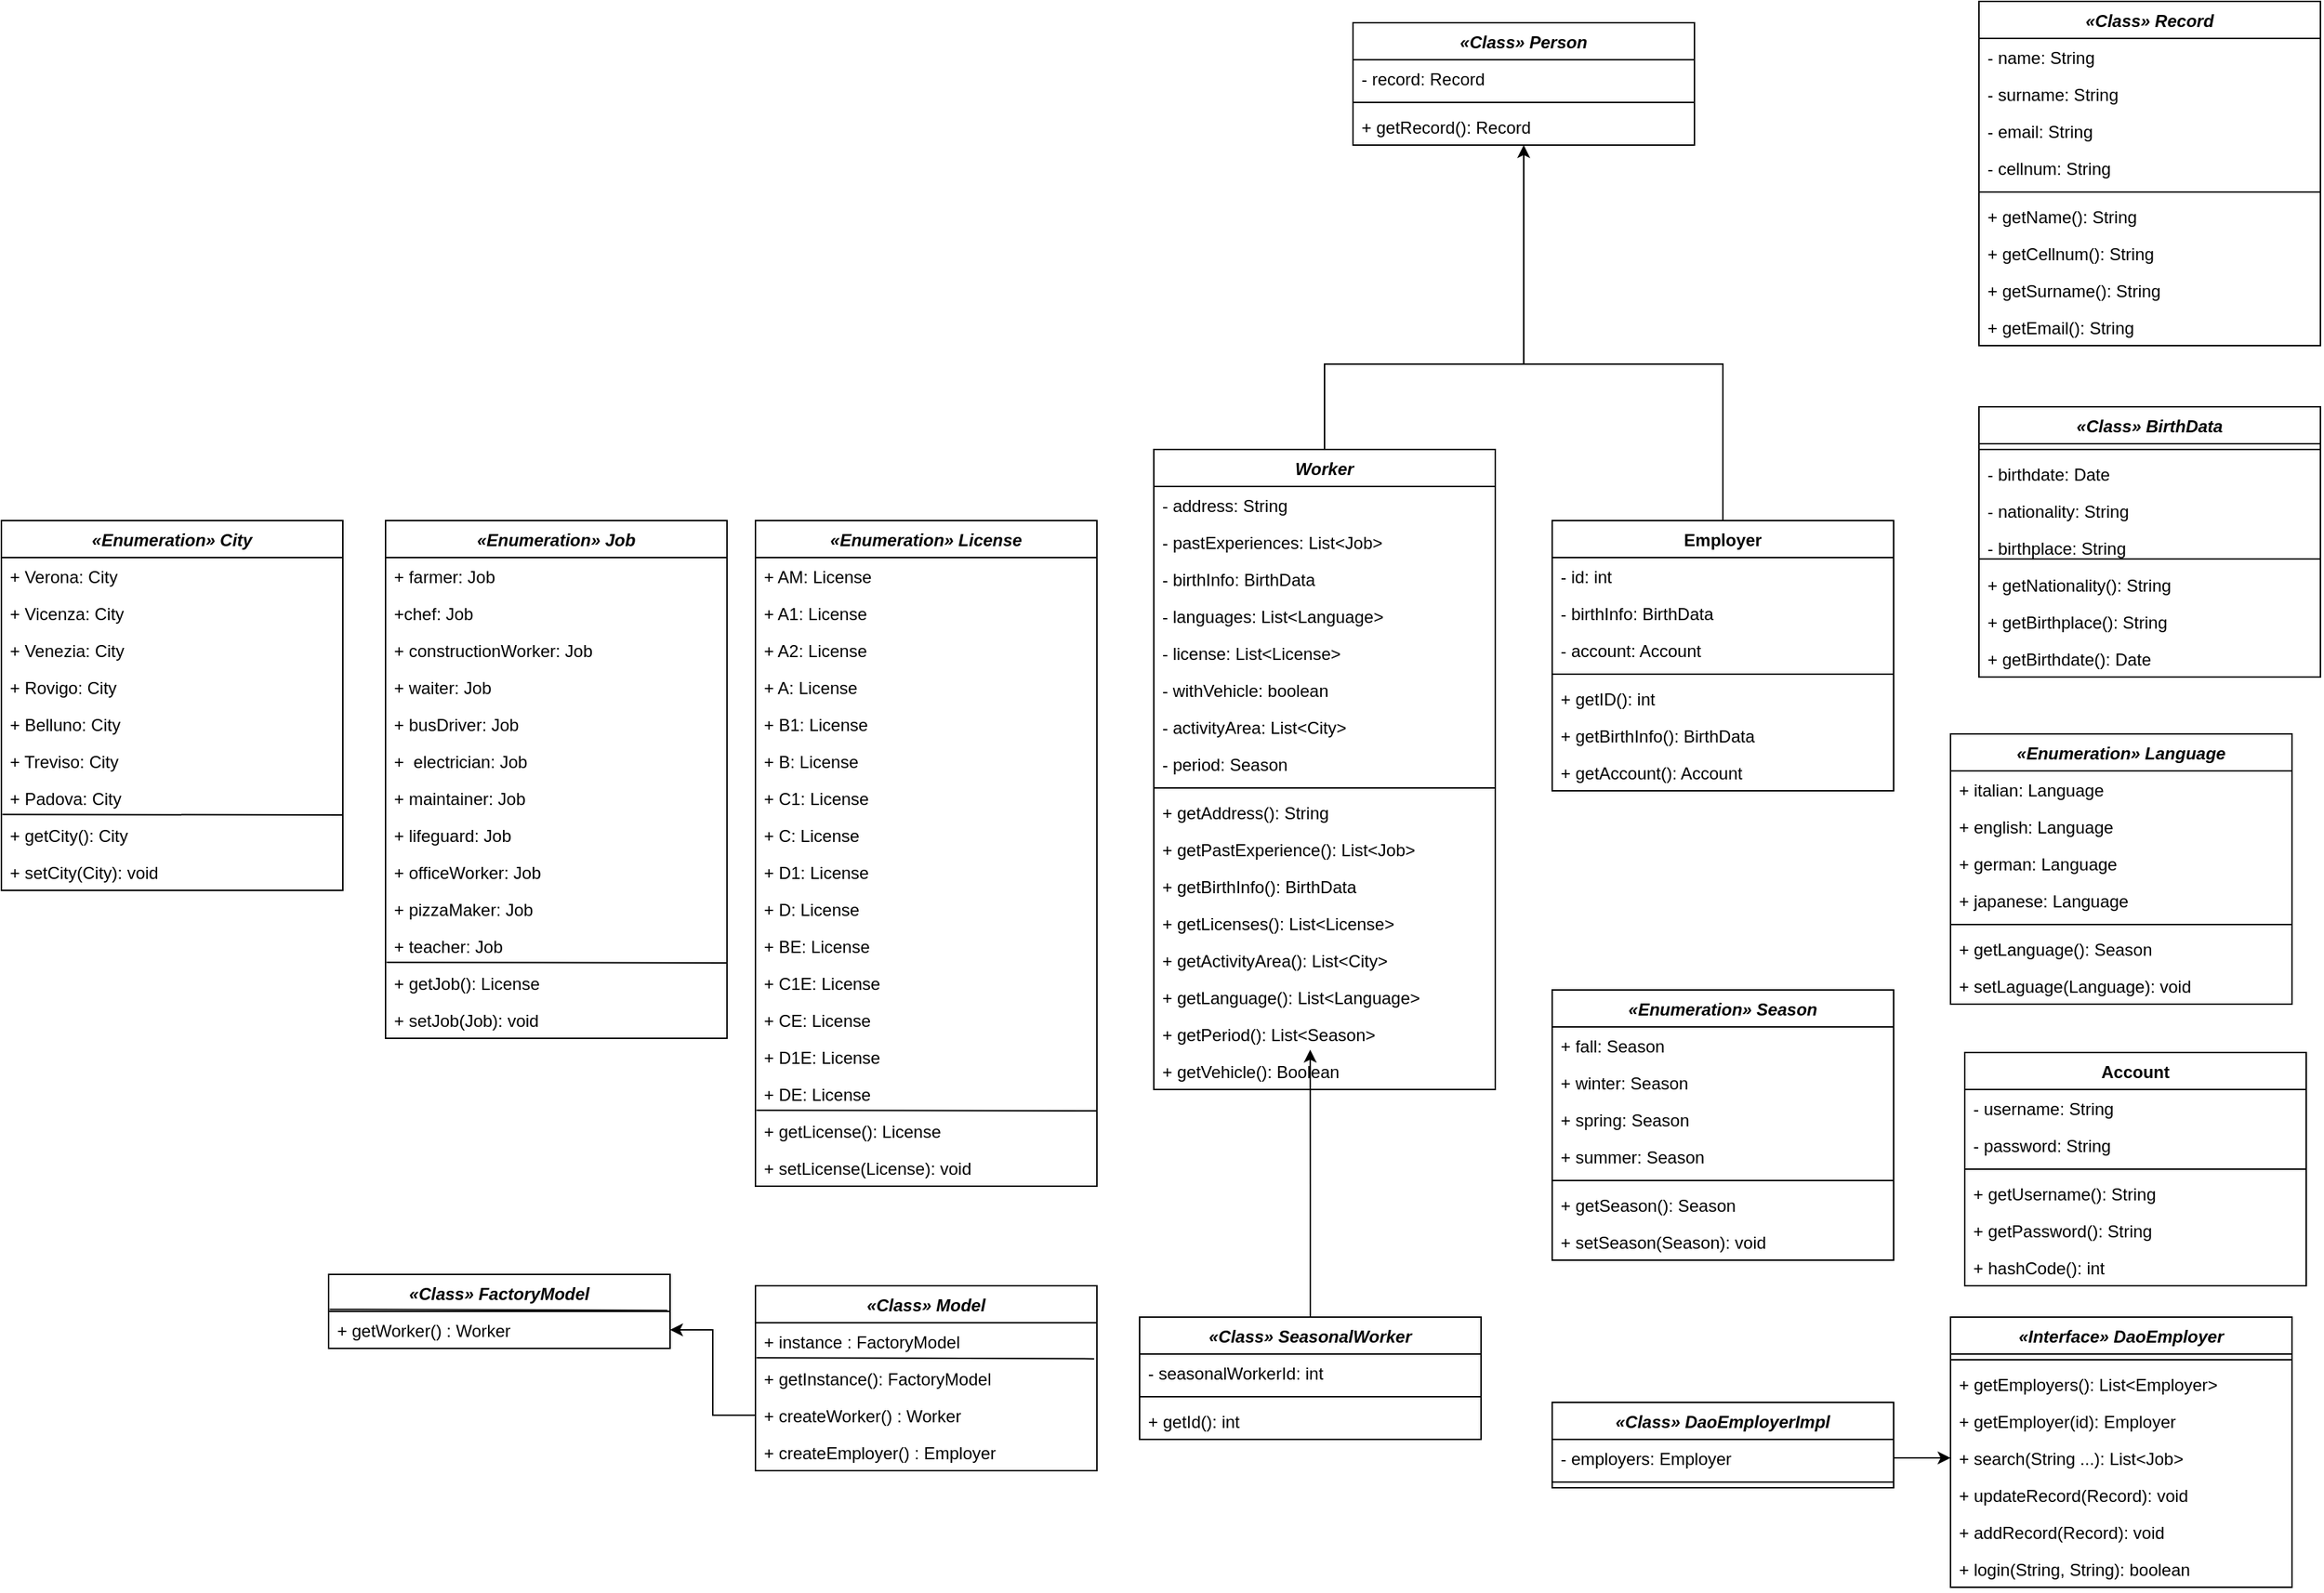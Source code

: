 <mxfile version="20.0.4" type="device"><diagram id="C5RBs43oDa-KdzZeNtuy" name="Page-1"><mxGraphModel dx="3132" dy="2017" grid="1" gridSize="10" guides="1" tooltips="1" connect="1" arrows="1" fold="1" page="1" pageScale="1" pageWidth="827" pageHeight="1169" math="0" shadow="0"><root><mxCell id="WIyWlLk6GJQsqaUBKTNV-0"/><mxCell id="WIyWlLk6GJQsqaUBKTNV-1" parent="WIyWlLk6GJQsqaUBKTNV-0"/><mxCell id="Jao88RqqPrniraEoFsSD-1" value="Employer" style="swimlane;fontStyle=1;align=center;verticalAlign=top;childLayout=stackLayout;horizontal=1;startSize=26;horizontalStack=0;resizeParent=1;resizeParentMax=0;resizeLast=0;collapsible=1;marginBottom=0;" parent="WIyWlLk6GJQsqaUBKTNV-1" vertex="1"><mxGeometry x="220" y="100" width="240" height="190" as="geometry"><mxRectangle x="220" y="100" width="100" height="30" as="alternateBounds"/></mxGeometry></mxCell><mxCell id="Jao88RqqPrniraEoFsSD-14" value="- id: int" style="text;strokeColor=none;fillColor=none;align=left;verticalAlign=top;spacingLeft=4;spacingRight=4;overflow=hidden;rotatable=0;points=[[0,0.5],[1,0.5]];portConstraint=eastwest;" parent="Jao88RqqPrniraEoFsSD-1" vertex="1"><mxGeometry y="26" width="240" height="26" as="geometry"/></mxCell><mxCell id="tl-F46ox-lmvm8LuVwOs-66" value="- birthInfo: BirthData" style="text;strokeColor=none;fillColor=none;align=left;verticalAlign=top;spacingLeft=4;spacingRight=4;overflow=hidden;rotatable=0;points=[[0,0.5],[1,0.5]];portConstraint=eastwest;" vertex="1" parent="Jao88RqqPrniraEoFsSD-1"><mxGeometry y="52" width="240" height="26" as="geometry"/></mxCell><mxCell id="Jao88RqqPrniraEoFsSD-10" value="- account: Account" style="text;strokeColor=none;fillColor=none;align=left;verticalAlign=top;spacingLeft=4;spacingRight=4;overflow=hidden;rotatable=0;points=[[0,0.5],[1,0.5]];portConstraint=eastwest;" parent="Jao88RqqPrniraEoFsSD-1" vertex="1"><mxGeometry y="78" width="240" height="26" as="geometry"/></mxCell><mxCell id="Jao88RqqPrniraEoFsSD-3" value="" style="line;strokeWidth=1;fillColor=none;align=left;verticalAlign=middle;spacingTop=-1;spacingLeft=3;spacingRight=3;rotatable=0;labelPosition=right;points=[];portConstraint=eastwest;" parent="Jao88RqqPrniraEoFsSD-1" vertex="1"><mxGeometry y="104" width="240" height="8" as="geometry"/></mxCell><mxCell id="Jao88RqqPrniraEoFsSD-4" value="+ getID(): int" style="text;strokeColor=none;fillColor=none;align=left;verticalAlign=top;spacingLeft=4;spacingRight=4;overflow=hidden;rotatable=0;points=[[0,0.5],[1,0.5]];portConstraint=eastwest;" parent="Jao88RqqPrniraEoFsSD-1" vertex="1"><mxGeometry y="112" width="240" height="26" as="geometry"/></mxCell><mxCell id="tl-F46ox-lmvm8LuVwOs-68" value="+ getBirthInfo(): BirthData" style="text;strokeColor=none;fillColor=none;align=left;verticalAlign=top;spacingLeft=4;spacingRight=4;overflow=hidden;rotatable=0;points=[[0,0.5],[1,0.5]];portConstraint=eastwest;" vertex="1" parent="Jao88RqqPrniraEoFsSD-1"><mxGeometry y="138" width="240" height="26" as="geometry"/></mxCell><mxCell id="Jao88RqqPrniraEoFsSD-20" value="+ getAccount(): Account" style="text;strokeColor=none;fillColor=none;align=left;verticalAlign=top;spacingLeft=4;spacingRight=4;overflow=hidden;rotatable=0;points=[[0,0.5],[1,0.5]];portConstraint=eastwest;" parent="Jao88RqqPrniraEoFsSD-1" vertex="1"><mxGeometry y="164" width="240" height="26" as="geometry"/></mxCell><mxCell id="Jao88RqqPrniraEoFsSD-33" value="«Class» Record" style="swimlane;fontStyle=3;align=center;verticalAlign=top;childLayout=stackLayout;horizontal=1;startSize=26;horizontalStack=0;resizeParent=1;resizeParentMax=0;resizeLast=0;collapsible=1;marginBottom=0;" parent="WIyWlLk6GJQsqaUBKTNV-1" vertex="1"><mxGeometry x="520" y="-265" width="240" height="242" as="geometry"><mxRectangle x="220" y="100" width="100" height="30" as="alternateBounds"/></mxGeometry></mxCell><mxCell id="Jao88RqqPrniraEoFsSD-34" value="- name: String" style="text;strokeColor=none;fillColor=none;align=left;verticalAlign=top;spacingLeft=4;spacingRight=4;overflow=hidden;rotatable=0;points=[[0,0.5],[1,0.5]];portConstraint=eastwest;" parent="Jao88RqqPrniraEoFsSD-33" vertex="1"><mxGeometry y="26" width="240" height="26" as="geometry"/></mxCell><mxCell id="Jao88RqqPrniraEoFsSD-35" value="- surname: String" style="text;strokeColor=none;fillColor=none;align=left;verticalAlign=top;spacingLeft=4;spacingRight=4;overflow=hidden;rotatable=0;points=[[0,0.5],[1,0.5]];portConstraint=eastwest;" parent="Jao88RqqPrniraEoFsSD-33" vertex="1"><mxGeometry y="52" width="240" height="26" as="geometry"/></mxCell><mxCell id="tl-F46ox-lmvm8LuVwOs-34" value="- email: String&#xA;" style="text;strokeColor=none;fillColor=none;align=left;verticalAlign=top;spacingLeft=4;spacingRight=4;overflow=hidden;rotatable=0;points=[[0,0.5],[1,0.5]];portConstraint=eastwest;" vertex="1" parent="Jao88RqqPrniraEoFsSD-33"><mxGeometry y="78" width="240" height="26" as="geometry"/></mxCell><mxCell id="tl-F46ox-lmvm8LuVwOs-35" value="- cellnum: String" style="text;strokeColor=none;fillColor=none;align=left;verticalAlign=top;spacingLeft=4;spacingRight=4;overflow=hidden;rotatable=0;points=[[0,0.5],[1,0.5]];portConstraint=eastwest;" vertex="1" parent="Jao88RqqPrniraEoFsSD-33"><mxGeometry y="104" width="240" height="26" as="geometry"/></mxCell><mxCell id="Jao88RqqPrniraEoFsSD-39" value="" style="line;strokeWidth=1;fillColor=none;align=left;verticalAlign=middle;spacingTop=-1;spacingLeft=3;spacingRight=3;rotatable=0;labelPosition=right;points=[];portConstraint=eastwest;" parent="Jao88RqqPrniraEoFsSD-33" vertex="1"><mxGeometry y="130" width="240" height="8" as="geometry"/></mxCell><mxCell id="Jao88RqqPrniraEoFsSD-40" value="+ getName(): String" style="text;strokeColor=none;fillColor=none;align=left;verticalAlign=top;spacingLeft=4;spacingRight=4;overflow=hidden;rotatable=0;points=[[0,0.5],[1,0.5]];portConstraint=eastwest;" parent="Jao88RqqPrniraEoFsSD-33" vertex="1"><mxGeometry y="138" width="240" height="26" as="geometry"/></mxCell><mxCell id="tl-F46ox-lmvm8LuVwOs-41" value="+ getCellnum(): String" style="text;strokeColor=none;fillColor=none;align=left;verticalAlign=top;spacingLeft=4;spacingRight=4;overflow=hidden;rotatable=0;points=[[0,0.5],[1,0.5]];portConstraint=eastwest;" vertex="1" parent="Jao88RqqPrniraEoFsSD-33"><mxGeometry y="164" width="240" height="26" as="geometry"/></mxCell><mxCell id="Jao88RqqPrniraEoFsSD-49" value="+ getSurname(): String" style="text;strokeColor=none;fillColor=none;align=left;verticalAlign=top;spacingLeft=4;spacingRight=4;overflow=hidden;rotatable=0;points=[[0,0.5],[1,0.5]];portConstraint=eastwest;" parent="Jao88RqqPrniraEoFsSD-33" vertex="1"><mxGeometry y="190" width="240" height="26" as="geometry"/></mxCell><mxCell id="tl-F46ox-lmvm8LuVwOs-40" value="+ getEmail(): String" style="text;strokeColor=none;fillColor=none;align=left;verticalAlign=top;spacingLeft=4;spacingRight=4;overflow=hidden;rotatable=0;points=[[0,0.5],[1,0.5]];portConstraint=eastwest;" vertex="1" parent="Jao88RqqPrniraEoFsSD-33"><mxGeometry y="216" width="240" height="26" as="geometry"/></mxCell><mxCell id="Jao88RqqPrniraEoFsSD-53" value="Account" style="swimlane;fontStyle=1;align=center;verticalAlign=top;childLayout=stackLayout;horizontal=1;startSize=26;horizontalStack=0;resizeParent=1;resizeParentMax=0;resizeLast=0;collapsible=1;marginBottom=0;" parent="WIyWlLk6GJQsqaUBKTNV-1" vertex="1"><mxGeometry x="510" y="474" width="240" height="164" as="geometry"><mxRectangle x="220" y="100" width="100" height="30" as="alternateBounds"/></mxGeometry></mxCell><mxCell id="Jao88RqqPrniraEoFsSD-12" value="- username: String" style="text;strokeColor=none;fillColor=none;align=left;verticalAlign=top;spacingLeft=4;spacingRight=4;overflow=hidden;rotatable=0;points=[[0,0.5],[1,0.5]];portConstraint=eastwest;" parent="Jao88RqqPrniraEoFsSD-53" vertex="1"><mxGeometry y="26" width="240" height="26" as="geometry"/></mxCell><mxCell id="Jao88RqqPrniraEoFsSD-13" value="- password: String" style="text;strokeColor=none;fillColor=none;align=left;verticalAlign=top;spacingLeft=4;spacingRight=4;overflow=hidden;rotatable=0;points=[[0,0.5],[1,0.5]];portConstraint=eastwest;" parent="Jao88RqqPrniraEoFsSD-53" vertex="1"><mxGeometry y="52" width="240" height="26" as="geometry"/></mxCell><mxCell id="Jao88RqqPrniraEoFsSD-59" value="" style="line;strokeWidth=1;fillColor=none;align=left;verticalAlign=middle;spacingTop=-1;spacingLeft=3;spacingRight=3;rotatable=0;labelPosition=right;points=[];portConstraint=eastwest;" parent="Jao88RqqPrniraEoFsSD-53" vertex="1"><mxGeometry y="78" width="240" height="8" as="geometry"/></mxCell><mxCell id="Jao88RqqPrniraEoFsSD-60" value="+ getUsername(): String" style="text;strokeColor=none;fillColor=none;align=left;verticalAlign=top;spacingLeft=4;spacingRight=4;overflow=hidden;rotatable=0;points=[[0,0.5],[1,0.5]];portConstraint=eastwest;" parent="Jao88RqqPrniraEoFsSD-53" vertex="1"><mxGeometry y="86" width="240" height="26" as="geometry"/></mxCell><mxCell id="Jao88RqqPrniraEoFsSD-61" value="+ getPassword(): String" style="text;strokeColor=none;fillColor=none;align=left;verticalAlign=top;spacingLeft=4;spacingRight=4;overflow=hidden;rotatable=0;points=[[0,0.5],[1,0.5]];portConstraint=eastwest;" parent="Jao88RqqPrniraEoFsSD-53" vertex="1"><mxGeometry y="112" width="240" height="26" as="geometry"/></mxCell><mxCell id="Jao88RqqPrniraEoFsSD-65" value="+ hashCode(): int" style="text;strokeColor=none;fillColor=none;align=left;verticalAlign=top;spacingLeft=4;spacingRight=4;overflow=hidden;rotatable=0;points=[[0,0.5],[1,0.5]];portConstraint=eastwest;" parent="Jao88RqqPrniraEoFsSD-53" vertex="1"><mxGeometry y="138" width="240" height="26" as="geometry"/></mxCell><mxCell id="Jao88RqqPrniraEoFsSD-66" value="Worker" style="swimlane;fontStyle=3;align=center;verticalAlign=top;childLayout=stackLayout;horizontal=1;startSize=26;horizontalStack=0;resizeParent=1;resizeParentMax=0;resizeLast=0;collapsible=1;marginBottom=0;" parent="WIyWlLk6GJQsqaUBKTNV-1" vertex="1"><mxGeometry x="-60" y="50" width="240" height="450" as="geometry"><mxRectangle x="220" y="100" width="100" height="30" as="alternateBounds"/></mxGeometry></mxCell><mxCell id="Jao88RqqPrniraEoFsSD-69" value="- address: String&#xA;" style="text;strokeColor=none;fillColor=none;align=left;verticalAlign=top;spacingLeft=4;spacingRight=4;overflow=hidden;rotatable=0;points=[[0,0.5],[1,0.5]];portConstraint=eastwest;" parent="Jao88RqqPrniraEoFsSD-66" vertex="1"><mxGeometry y="26" width="240" height="26" as="geometry"/></mxCell><mxCell id="Jao88RqqPrniraEoFsSD-71" value="- pastExperiences: List&lt;Job&gt;" style="text;strokeColor=none;fillColor=none;align=left;verticalAlign=top;spacingLeft=4;spacingRight=4;overflow=hidden;rotatable=0;points=[[0,0.5],[1,0.5]];portConstraint=eastwest;" parent="Jao88RqqPrniraEoFsSD-66" vertex="1"><mxGeometry y="52" width="240" height="26" as="geometry"/></mxCell><mxCell id="tl-F46ox-lmvm8LuVwOs-67" value="- birthInfo: BirthData" style="text;strokeColor=none;fillColor=none;align=left;verticalAlign=top;spacingLeft=4;spacingRight=4;overflow=hidden;rotatable=0;points=[[0,0.5],[1,0.5]];portConstraint=eastwest;" vertex="1" parent="Jao88RqqPrniraEoFsSD-66"><mxGeometry y="78" width="240" height="26" as="geometry"/></mxCell><mxCell id="Jao88RqqPrniraEoFsSD-86" value="- languages: List&lt;Language&gt;" style="text;strokeColor=none;fillColor=none;align=left;verticalAlign=top;spacingLeft=4;spacingRight=4;overflow=hidden;rotatable=0;points=[[0,0.5],[1,0.5]];portConstraint=eastwest;" parent="Jao88RqqPrniraEoFsSD-66" vertex="1"><mxGeometry y="104" width="240" height="26" as="geometry"/></mxCell><mxCell id="Jao88RqqPrniraEoFsSD-87" value="- license: List&lt;License&gt;" style="text;strokeColor=none;fillColor=none;align=left;verticalAlign=top;spacingLeft=4;spacingRight=4;overflow=hidden;rotatable=0;points=[[0,0.5],[1,0.5]];portConstraint=eastwest;" parent="Jao88RqqPrniraEoFsSD-66" vertex="1"><mxGeometry y="130" width="240" height="26" as="geometry"/></mxCell><mxCell id="tl-F46ox-lmvm8LuVwOs-3" value="- withVehicle: boolean" style="text;strokeColor=none;fillColor=none;align=left;verticalAlign=top;spacingLeft=4;spacingRight=4;overflow=hidden;rotatable=0;points=[[0,0.5],[1,0.5]];portConstraint=eastwest;" vertex="1" parent="Jao88RqqPrniraEoFsSD-66"><mxGeometry y="156" width="240" height="26" as="geometry"/></mxCell><mxCell id="tl-F46ox-lmvm8LuVwOs-5" value="- activityArea: List&lt;City&gt;" style="text;strokeColor=none;fillColor=none;align=left;verticalAlign=top;spacingLeft=4;spacingRight=4;overflow=hidden;rotatable=0;points=[[0,0.5],[1,0.5]];portConstraint=eastwest;" vertex="1" parent="Jao88RqqPrniraEoFsSD-66"><mxGeometry y="182" width="240" height="26" as="geometry"/></mxCell><mxCell id="tl-F46ox-lmvm8LuVwOs-4" value="- period: Season " style="text;strokeColor=none;fillColor=none;align=left;verticalAlign=top;spacingLeft=4;spacingRight=4;overflow=hidden;rotatable=0;points=[[0,0.5],[1,0.5]];portConstraint=eastwest;" vertex="1" parent="Jao88RqqPrniraEoFsSD-66"><mxGeometry y="208" width="240" height="26" as="geometry"/></mxCell><mxCell id="Jao88RqqPrniraEoFsSD-72" value="" style="line;strokeWidth=1;fillColor=none;align=left;verticalAlign=middle;spacingTop=-1;spacingLeft=3;spacingRight=3;rotatable=0;labelPosition=right;points=[];portConstraint=eastwest;" parent="Jao88RqqPrniraEoFsSD-66" vertex="1"><mxGeometry y="234" width="240" height="8" as="geometry"/></mxCell><mxCell id="Jao88RqqPrniraEoFsSD-75" value="+ getAddress(): String" style="text;strokeColor=none;fillColor=none;align=left;verticalAlign=top;spacingLeft=4;spacingRight=4;overflow=hidden;rotatable=0;points=[[0,0.5],[1,0.5]];portConstraint=eastwest;" parent="Jao88RqqPrniraEoFsSD-66" vertex="1"><mxGeometry y="242" width="240" height="26" as="geometry"/></mxCell><mxCell id="Jao88RqqPrniraEoFsSD-77" value="+ getPastExperience(): List&lt;Job&gt;" style="text;strokeColor=none;fillColor=none;align=left;verticalAlign=top;spacingLeft=4;spacingRight=4;overflow=hidden;rotatable=0;points=[[0,0.5],[1,0.5]];portConstraint=eastwest;" parent="Jao88RqqPrniraEoFsSD-66" vertex="1"><mxGeometry y="268" width="240" height="26" as="geometry"/></mxCell><mxCell id="tl-F46ox-lmvm8LuVwOs-69" value="+ getBirthInfo(): BirthData" style="text;strokeColor=none;fillColor=none;align=left;verticalAlign=top;spacingLeft=4;spacingRight=4;overflow=hidden;rotatable=0;points=[[0,0.5],[1,0.5]];portConstraint=eastwest;" vertex="1" parent="Jao88RqqPrniraEoFsSD-66"><mxGeometry y="294" width="240" height="26" as="geometry"/></mxCell><mxCell id="tl-F46ox-lmvm8LuVwOs-76" value="+ getLicenses(): List&lt;License&gt;" style="text;strokeColor=none;fillColor=none;align=left;verticalAlign=top;spacingLeft=4;spacingRight=4;overflow=hidden;rotatable=0;points=[[0,0.5],[1,0.5]];portConstraint=eastwest;" vertex="1" parent="Jao88RqqPrniraEoFsSD-66"><mxGeometry y="320" width="240" height="26" as="geometry"/></mxCell><mxCell id="tl-F46ox-lmvm8LuVwOs-77" value="+ getActivityArea(): List&lt;City&gt;" style="text;strokeColor=none;fillColor=none;align=left;verticalAlign=top;spacingLeft=4;spacingRight=4;overflow=hidden;rotatable=0;points=[[0,0.5],[1,0.5]];portConstraint=eastwest;" vertex="1" parent="Jao88RqqPrniraEoFsSD-66"><mxGeometry y="346" width="240" height="26" as="geometry"/></mxCell><mxCell id="tl-F46ox-lmvm8LuVwOs-78" value="+ getLanguage(): List&lt;Language&gt;" style="text;strokeColor=none;fillColor=none;align=left;verticalAlign=top;spacingLeft=4;spacingRight=4;overflow=hidden;rotatable=0;points=[[0,0.5],[1,0.5]];portConstraint=eastwest;" vertex="1" parent="Jao88RqqPrniraEoFsSD-66"><mxGeometry y="372" width="240" height="26" as="geometry"/></mxCell><mxCell id="tl-F46ox-lmvm8LuVwOs-75" value="+ getPeriod(): List&lt;Season&gt;" style="text;strokeColor=none;fillColor=none;align=left;verticalAlign=top;spacingLeft=4;spacingRight=4;overflow=hidden;rotatable=0;points=[[0,0.5],[1,0.5]];portConstraint=eastwest;" vertex="1" parent="Jao88RqqPrniraEoFsSD-66"><mxGeometry y="398" width="240" height="26" as="geometry"/></mxCell><mxCell id="Jao88RqqPrniraEoFsSD-90" value="+ getVehicle(): Boolean" style="text;strokeColor=none;fillColor=none;align=left;verticalAlign=top;spacingLeft=4;spacingRight=4;overflow=hidden;rotatable=0;points=[[0,0.5],[1,0.5]];portConstraint=eastwest;" parent="Jao88RqqPrniraEoFsSD-66" vertex="1"><mxGeometry y="424" width="240" height="26" as="geometry"/></mxCell><mxCell id="i-1GnzoWFPsk3thp7C7R-12" value="«Enumeration» License" style="swimlane;fontStyle=3;align=center;verticalAlign=top;childLayout=stackLayout;horizontal=1;startSize=26;horizontalStack=0;resizeParent=1;resizeParentMax=0;resizeLast=0;collapsible=1;marginBottom=0;" parent="WIyWlLk6GJQsqaUBKTNV-1" vertex="1"><mxGeometry x="-340" y="100" width="240" height="468" as="geometry"><mxRectangle x="220" y="100" width="100" height="30" as="alternateBounds"/></mxGeometry></mxCell><mxCell id="i-1GnzoWFPsk3thp7C7R-32" value="+ AM: License" style="text;strokeColor=none;fillColor=none;align=left;verticalAlign=top;spacingLeft=4;spacingRight=4;overflow=hidden;rotatable=0;points=[[0,0.5],[1,0.5]];portConstraint=eastwest;" parent="i-1GnzoWFPsk3thp7C7R-12" vertex="1"><mxGeometry y="26" width="240" height="26" as="geometry"/></mxCell><mxCell id="i-1GnzoWFPsk3thp7C7R-13" value="+ A1: License" style="text;strokeColor=none;fillColor=none;align=left;verticalAlign=top;spacingLeft=4;spacingRight=4;overflow=hidden;rotatable=0;points=[[0,0.5],[1,0.5]];portConstraint=eastwest;" parent="i-1GnzoWFPsk3thp7C7R-12" vertex="1"><mxGeometry y="52" width="240" height="26" as="geometry"/></mxCell><mxCell id="i-1GnzoWFPsk3thp7C7R-14" value="+ A2: License" style="text;strokeColor=none;fillColor=none;align=left;verticalAlign=top;spacingLeft=4;spacingRight=4;overflow=hidden;rotatable=0;points=[[0,0.5],[1,0.5]];portConstraint=eastwest;" parent="i-1GnzoWFPsk3thp7C7R-12" vertex="1"><mxGeometry y="78" width="240" height="26" as="geometry"/></mxCell><mxCell id="i-1GnzoWFPsk3thp7C7R-15" value="+ A: License" style="text;strokeColor=none;fillColor=none;align=left;verticalAlign=top;spacingLeft=4;spacingRight=4;overflow=hidden;rotatable=0;points=[[0,0.5],[1,0.5]];portConstraint=eastwest;" parent="i-1GnzoWFPsk3thp7C7R-12" vertex="1"><mxGeometry y="104" width="240" height="26" as="geometry"/></mxCell><mxCell id="i-1GnzoWFPsk3thp7C7R-16" value="+ B1: License" style="text;strokeColor=none;fillColor=none;align=left;verticalAlign=top;spacingLeft=4;spacingRight=4;overflow=hidden;rotatable=0;points=[[0,0.5],[1,0.5]];portConstraint=eastwest;" parent="i-1GnzoWFPsk3thp7C7R-12" vertex="1"><mxGeometry y="130" width="240" height="26" as="geometry"/></mxCell><mxCell id="i-1GnzoWFPsk3thp7C7R-17" value="+ B: License" style="text;strokeColor=none;fillColor=none;align=left;verticalAlign=top;spacingLeft=4;spacingRight=4;overflow=hidden;rotatable=0;points=[[0,0.5],[1,0.5]];portConstraint=eastwest;" parent="i-1GnzoWFPsk3thp7C7R-12" vertex="1"><mxGeometry y="156" width="240" height="26" as="geometry"/></mxCell><mxCell id="i-1GnzoWFPsk3thp7C7R-18" value="+ C1: License" style="text;strokeColor=none;fillColor=none;align=left;verticalAlign=top;spacingLeft=4;spacingRight=4;overflow=hidden;rotatable=0;points=[[0,0.5],[1,0.5]];portConstraint=eastwest;" parent="i-1GnzoWFPsk3thp7C7R-12" vertex="1"><mxGeometry y="182" width="240" height="26" as="geometry"/></mxCell><mxCell id="i-1GnzoWFPsk3thp7C7R-19" value="+ C: License" style="text;strokeColor=none;fillColor=none;align=left;verticalAlign=top;spacingLeft=4;spacingRight=4;overflow=hidden;rotatable=0;points=[[0,0.5],[1,0.5]];portConstraint=eastwest;" parent="i-1GnzoWFPsk3thp7C7R-12" vertex="1"><mxGeometry y="208" width="240" height="26" as="geometry"/></mxCell><mxCell id="i-1GnzoWFPsk3thp7C7R-20" value="+ D1: License" style="text;strokeColor=none;fillColor=none;align=left;verticalAlign=top;spacingLeft=4;spacingRight=4;overflow=hidden;rotatable=0;points=[[0,0.5],[1,0.5]];portConstraint=eastwest;" parent="i-1GnzoWFPsk3thp7C7R-12" vertex="1"><mxGeometry y="234" width="240" height="26" as="geometry"/></mxCell><mxCell id="i-1GnzoWFPsk3thp7C7R-34" value="+ D: License" style="text;strokeColor=none;fillColor=none;align=left;verticalAlign=top;spacingLeft=4;spacingRight=4;overflow=hidden;rotatable=0;points=[[0,0.5],[1,0.5]];portConstraint=eastwest;" parent="i-1GnzoWFPsk3thp7C7R-12" vertex="1"><mxGeometry y="260" width="240" height="26" as="geometry"/></mxCell><mxCell id="i-1GnzoWFPsk3thp7C7R-21" value="+ BE: License" style="text;strokeColor=none;fillColor=none;align=left;verticalAlign=top;spacingLeft=4;spacingRight=4;overflow=hidden;rotatable=0;points=[[0,0.5],[1,0.5]];portConstraint=eastwest;" parent="i-1GnzoWFPsk3thp7C7R-12" vertex="1"><mxGeometry y="286" width="240" height="26" as="geometry"/></mxCell><mxCell id="i-1GnzoWFPsk3thp7C7R-33" value="+ C1E: License" style="text;strokeColor=none;fillColor=none;align=left;verticalAlign=top;spacingLeft=4;spacingRight=4;overflow=hidden;rotatable=0;points=[[0,0.5],[1,0.5]];portConstraint=eastwest;" parent="i-1GnzoWFPsk3thp7C7R-12" vertex="1"><mxGeometry y="312" width="240" height="26" as="geometry"/></mxCell><mxCell id="i-1GnzoWFPsk3thp7C7R-37" value="+ CE: License" style="text;strokeColor=none;fillColor=none;align=left;verticalAlign=top;spacingLeft=4;spacingRight=4;overflow=hidden;rotatable=0;points=[[0,0.5],[1,0.5]];portConstraint=eastwest;" parent="i-1GnzoWFPsk3thp7C7R-12" vertex="1"><mxGeometry y="338" width="240" height="26" as="geometry"/></mxCell><mxCell id="i-1GnzoWFPsk3thp7C7R-35" value="+ D1E: License" style="text;strokeColor=none;fillColor=none;align=left;verticalAlign=top;spacingLeft=4;spacingRight=4;overflow=hidden;rotatable=0;points=[[0,0.5],[1,0.5]];portConstraint=eastwest;" parent="i-1GnzoWFPsk3thp7C7R-12" vertex="1"><mxGeometry y="364" width="240" height="26" as="geometry"/></mxCell><mxCell id="i-1GnzoWFPsk3thp7C7R-36" value="+ DE: License" style="text;strokeColor=none;fillColor=none;align=left;verticalAlign=top;spacingLeft=4;spacingRight=4;overflow=hidden;rotatable=0;points=[[0,0.5],[1,0.5]];portConstraint=eastwest;" parent="i-1GnzoWFPsk3thp7C7R-12" vertex="1"><mxGeometry y="390" width="240" height="26" as="geometry"/></mxCell><mxCell id="i-1GnzoWFPsk3thp7C7R-56" value="+ getLicense(): License" style="text;strokeColor=none;fillColor=none;align=left;verticalAlign=top;spacingLeft=4;spacingRight=4;overflow=hidden;rotatable=0;points=[[0,0.5],[1,0.5]];portConstraint=eastwest;" parent="i-1GnzoWFPsk3thp7C7R-12" vertex="1"><mxGeometry y="416" width="240" height="26" as="geometry"/></mxCell><mxCell id="i-1GnzoWFPsk3thp7C7R-55" value="+ setLicense(License): void" style="text;strokeColor=none;fillColor=none;align=left;verticalAlign=top;spacingLeft=4;spacingRight=4;overflow=hidden;rotatable=0;points=[[0,0.5],[1,0.5]];portConstraint=eastwest;" parent="i-1GnzoWFPsk3thp7C7R-12" vertex="1"><mxGeometry y="442" width="240" height="26" as="geometry"/></mxCell><mxCell id="i-1GnzoWFPsk3thp7C7R-57" value="" style="endArrow=none;html=1;rounded=0;fontSize=12;exitX=0.003;exitY=-0.054;exitDx=0;exitDy=0;exitPerimeter=0;" parent="i-1GnzoWFPsk3thp7C7R-12" source="i-1GnzoWFPsk3thp7C7R-56" edge="1"><mxGeometry width="50" height="50" relative="1" as="geometry"><mxPoint x="460" y="300" as="sourcePoint"/><mxPoint x="240" y="415" as="targetPoint"/></mxGeometry></mxCell><mxCell id="mCgwIIw5FyevAwfbCoGd-12" style="edgeStyle=orthogonalEdgeStyle;rounded=0;orthogonalLoop=1;jettySize=auto;html=1;exitX=0.5;exitY=0;exitDx=0;exitDy=0;entryX=0.458;entryY=1;entryDx=0;entryDy=0;entryPerimeter=0;" parent="WIyWlLk6GJQsqaUBKTNV-1" source="mCgwIIw5FyevAwfbCoGd-0" edge="1"><mxGeometry relative="1" as="geometry"><mxPoint x="49.92" y="472" as="targetPoint"/></mxGeometry></mxCell><mxCell id="mCgwIIw5FyevAwfbCoGd-0" value="«Class» SeasonalWorker" style="swimlane;fontStyle=3;align=center;verticalAlign=top;childLayout=stackLayout;horizontal=1;startSize=26;horizontalStack=0;resizeParent=1;resizeParentMax=0;resizeLast=0;collapsible=1;marginBottom=0;" parent="WIyWlLk6GJQsqaUBKTNV-1" vertex="1"><mxGeometry x="-70" y="660" width="240" height="86" as="geometry"><mxRectangle x="220" y="100" width="100" height="30" as="alternateBounds"/></mxGeometry></mxCell><mxCell id="Jao88RqqPrniraEoFsSD-92" value="- seasonalWorkerId: int" style="text;strokeColor=none;fillColor=none;align=left;verticalAlign=top;spacingLeft=4;spacingRight=4;overflow=hidden;rotatable=0;points=[[0,0.5],[1,0.5]];portConstraint=eastwest;" parent="mCgwIIw5FyevAwfbCoGd-0" vertex="1"><mxGeometry y="26" width="240" height="26" as="geometry"/></mxCell><mxCell id="mCgwIIw5FyevAwfbCoGd-6" value="" style="line;strokeWidth=1;fillColor=none;align=left;verticalAlign=middle;spacingTop=-1;spacingLeft=3;spacingRight=3;rotatable=0;labelPosition=right;points=[];portConstraint=eastwest;" parent="mCgwIIw5FyevAwfbCoGd-0" vertex="1"><mxGeometry y="52" width="240" height="8" as="geometry"/></mxCell><mxCell id="mCgwIIw5FyevAwfbCoGd-7" value="+ getId(): int" style="text;strokeColor=none;fillColor=none;align=left;verticalAlign=top;spacingLeft=4;spacingRight=4;overflow=hidden;rotatable=0;points=[[0,0.5],[1,0.5]];portConstraint=eastwest;" parent="mCgwIIw5FyevAwfbCoGd-0" vertex="1"><mxGeometry y="60" width="240" height="26" as="geometry"/></mxCell><mxCell id="mCgwIIw5FyevAwfbCoGd-13" value="«Enumeration» Job" style="swimlane;fontStyle=3;align=center;verticalAlign=top;childLayout=stackLayout;horizontal=1;startSize=26;horizontalStack=0;resizeParent=1;resizeParentMax=0;resizeLast=0;collapsible=1;marginBottom=0;" parent="WIyWlLk6GJQsqaUBKTNV-1" vertex="1"><mxGeometry x="-600" y="100" width="240" height="364" as="geometry"><mxRectangle x="220" y="100" width="100" height="30" as="alternateBounds"/></mxGeometry></mxCell><mxCell id="mCgwIIw5FyevAwfbCoGd-14" value="+ farmer: Job" style="text;strokeColor=none;fillColor=none;align=left;verticalAlign=top;spacingLeft=4;spacingRight=4;overflow=hidden;rotatable=0;points=[[0,0.5],[1,0.5]];portConstraint=eastwest;" parent="mCgwIIw5FyevAwfbCoGd-13" vertex="1"><mxGeometry y="26" width="240" height="26" as="geometry"/></mxCell><mxCell id="mCgwIIw5FyevAwfbCoGd-15" value="+chef: Job" style="text;strokeColor=none;fillColor=none;align=left;verticalAlign=top;spacingLeft=4;spacingRight=4;overflow=hidden;rotatable=0;points=[[0,0.5],[1,0.5]];portConstraint=eastwest;" parent="mCgwIIw5FyevAwfbCoGd-13" vertex="1"><mxGeometry y="52" width="240" height="26" as="geometry"/></mxCell><mxCell id="mCgwIIw5FyevAwfbCoGd-16" value="+ constructionWorker: Job" style="text;strokeColor=none;fillColor=none;align=left;verticalAlign=top;spacingLeft=4;spacingRight=4;overflow=hidden;rotatable=0;points=[[0,0.5],[1,0.5]];portConstraint=eastwest;" parent="mCgwIIw5FyevAwfbCoGd-13" vertex="1"><mxGeometry y="78" width="240" height="26" as="geometry"/></mxCell><mxCell id="mCgwIIw5FyevAwfbCoGd-17" value="+ waiter: Job" style="text;strokeColor=none;fillColor=none;align=left;verticalAlign=top;spacingLeft=4;spacingRight=4;overflow=hidden;rotatable=0;points=[[0,0.5],[1,0.5]];portConstraint=eastwest;" parent="mCgwIIw5FyevAwfbCoGd-13" vertex="1"><mxGeometry y="104" width="240" height="26" as="geometry"/></mxCell><mxCell id="mCgwIIw5FyevAwfbCoGd-18" value="+ busDriver: Job" style="text;strokeColor=none;fillColor=none;align=left;verticalAlign=top;spacingLeft=4;spacingRight=4;overflow=hidden;rotatable=0;points=[[0,0.5],[1,0.5]];portConstraint=eastwest;" parent="mCgwIIw5FyevAwfbCoGd-13" vertex="1"><mxGeometry y="130" width="240" height="26" as="geometry"/></mxCell><mxCell id="mCgwIIw5FyevAwfbCoGd-19" value="+  electrician: Job" style="text;strokeColor=none;fillColor=none;align=left;verticalAlign=top;spacingLeft=4;spacingRight=4;overflow=hidden;rotatable=0;points=[[0,0.5],[1,0.5]];portConstraint=eastwest;" parent="mCgwIIw5FyevAwfbCoGd-13" vertex="1"><mxGeometry y="156" width="240" height="26" as="geometry"/></mxCell><mxCell id="mCgwIIw5FyevAwfbCoGd-20" value="+ maintainer: Job" style="text;strokeColor=none;fillColor=none;align=left;verticalAlign=top;spacingLeft=4;spacingRight=4;overflow=hidden;rotatable=0;points=[[0,0.5],[1,0.5]];portConstraint=eastwest;" parent="mCgwIIw5FyevAwfbCoGd-13" vertex="1"><mxGeometry y="182" width="240" height="26" as="geometry"/></mxCell><mxCell id="mCgwIIw5FyevAwfbCoGd-21" value="+ lifeguard: Job" style="text;strokeColor=none;fillColor=none;align=left;verticalAlign=top;spacingLeft=4;spacingRight=4;overflow=hidden;rotatable=0;points=[[0,0.5],[1,0.5]];portConstraint=eastwest;" parent="mCgwIIw5FyevAwfbCoGd-13" vertex="1"><mxGeometry y="208" width="240" height="26" as="geometry"/></mxCell><mxCell id="mCgwIIw5FyevAwfbCoGd-22" value="+ officeWorker: Job" style="text;strokeColor=none;fillColor=none;align=left;verticalAlign=top;spacingLeft=4;spacingRight=4;overflow=hidden;rotatable=0;points=[[0,0.5],[1,0.5]];portConstraint=eastwest;" parent="mCgwIIw5FyevAwfbCoGd-13" vertex="1"><mxGeometry y="234" width="240" height="26" as="geometry"/></mxCell><mxCell id="mCgwIIw5FyevAwfbCoGd-23" value="+ pizzaMaker: Job" style="text;strokeColor=none;fillColor=none;align=left;verticalAlign=top;spacingLeft=4;spacingRight=4;overflow=hidden;rotatable=0;points=[[0,0.5],[1,0.5]];portConstraint=eastwest;" parent="mCgwIIw5FyevAwfbCoGd-13" vertex="1"><mxGeometry y="260" width="240" height="26" as="geometry"/></mxCell><mxCell id="mCgwIIw5FyevAwfbCoGd-24" value="+ teacher: Job" style="text;strokeColor=none;fillColor=none;align=left;verticalAlign=top;spacingLeft=4;spacingRight=4;overflow=hidden;rotatable=0;points=[[0,0.5],[1,0.5]];portConstraint=eastwest;" parent="mCgwIIw5FyevAwfbCoGd-13" vertex="1"><mxGeometry y="286" width="240" height="26" as="geometry"/></mxCell><mxCell id="mCgwIIw5FyevAwfbCoGd-29" value="+ getJob(): License" style="text;strokeColor=none;fillColor=none;align=left;verticalAlign=top;spacingLeft=4;spacingRight=4;overflow=hidden;rotatable=0;points=[[0,0.5],[1,0.5]];portConstraint=eastwest;" parent="mCgwIIw5FyevAwfbCoGd-13" vertex="1"><mxGeometry y="312" width="240" height="26" as="geometry"/></mxCell><mxCell id="mCgwIIw5FyevAwfbCoGd-30" value="+ setJob(Job): void" style="text;strokeColor=none;fillColor=none;align=left;verticalAlign=top;spacingLeft=4;spacingRight=4;overflow=hidden;rotatable=0;points=[[0,0.5],[1,0.5]];portConstraint=eastwest;" parent="mCgwIIw5FyevAwfbCoGd-13" vertex="1"><mxGeometry y="338" width="240" height="26" as="geometry"/></mxCell><mxCell id="mCgwIIw5FyevAwfbCoGd-31" value="" style="endArrow=none;html=1;rounded=0;fontSize=12;exitX=0.003;exitY=-0.054;exitDx=0;exitDy=0;exitPerimeter=0;" parent="mCgwIIw5FyevAwfbCoGd-13" source="mCgwIIw5FyevAwfbCoGd-29" edge="1"><mxGeometry width="50" height="50" relative="1" as="geometry"><mxPoint x="460" y="300" as="sourcePoint"/><mxPoint x="240" y="311" as="targetPoint"/></mxGeometry></mxCell><mxCell id="mCgwIIw5FyevAwfbCoGd-32" value="«Class» Model" style="swimlane;fontStyle=3;align=center;verticalAlign=top;childLayout=stackLayout;horizontal=1;startSize=26;horizontalStack=0;resizeParent=1;resizeParentMax=0;resizeLast=0;collapsible=1;marginBottom=0;" parent="WIyWlLk6GJQsqaUBKTNV-1" vertex="1"><mxGeometry x="-340" y="638" width="240" height="130" as="geometry"><mxRectangle x="220" y="100" width="100" height="30" as="alternateBounds"/></mxGeometry></mxCell><mxCell id="mCgwIIw5FyevAwfbCoGd-33" value="+ instance : FactoryModel" style="text;strokeColor=none;fillColor=none;align=left;verticalAlign=top;spacingLeft=4;spacingRight=4;overflow=hidden;rotatable=0;points=[[0,0.5],[1,0.5]];portConstraint=eastwest;" parent="mCgwIIw5FyevAwfbCoGd-32" vertex="1"><mxGeometry y="26" width="240" height="26" as="geometry"/></mxCell><mxCell id="mCgwIIw5FyevAwfbCoGd-48" value="+ getInstance(): FactoryModel" style="text;strokeColor=none;fillColor=none;align=left;verticalAlign=top;spacingLeft=4;spacingRight=4;overflow=hidden;rotatable=0;points=[[0,0.5],[1,0.5]];portConstraint=eastwest;" parent="mCgwIIw5FyevAwfbCoGd-32" vertex="1"><mxGeometry y="52" width="240" height="26" as="geometry"/></mxCell><mxCell id="mCgwIIw5FyevAwfbCoGd-50" value="" style="endArrow=none;html=1;rounded=0;fontSize=12;exitX=0.003;exitY=-0.054;exitDx=0;exitDy=0;exitPerimeter=0;entryX=0.992;entryY=-0.026;entryDx=0;entryDy=0;entryPerimeter=0;" parent="mCgwIIw5FyevAwfbCoGd-32" source="mCgwIIw5FyevAwfbCoGd-48" target="mCgwIIw5FyevAwfbCoGd-48" edge="1"><mxGeometry width="50" height="50" relative="1" as="geometry"><mxPoint x="460" y="300" as="sourcePoint"/><mxPoint x="240" y="415" as="targetPoint"/></mxGeometry></mxCell><mxCell id="mCgwIIw5FyevAwfbCoGd-52" value="+ createWorker() : Worker" style="text;strokeColor=none;fillColor=none;align=left;verticalAlign=top;spacingLeft=4;spacingRight=4;overflow=hidden;rotatable=0;points=[[0,0.5],[1,0.5]];portConstraint=eastwest;" parent="mCgwIIw5FyevAwfbCoGd-32" vertex="1"><mxGeometry y="78" width="240" height="26" as="geometry"/></mxCell><mxCell id="mCgwIIw5FyevAwfbCoGd-49" value="+ createEmployer() : Employer" style="text;strokeColor=none;fillColor=none;align=left;verticalAlign=top;spacingLeft=4;spacingRight=4;overflow=hidden;rotatable=0;points=[[0,0.5],[1,0.5]];portConstraint=eastwest;" parent="mCgwIIw5FyevAwfbCoGd-32" vertex="1"><mxGeometry y="104" width="240" height="26" as="geometry"/></mxCell><mxCell id="mCgwIIw5FyevAwfbCoGd-53" value="«Class» DaoEmployerImpl" style="swimlane;fontStyle=3;align=center;verticalAlign=top;childLayout=stackLayout;horizontal=1;startSize=26;horizontalStack=0;resizeParent=1;resizeParentMax=0;resizeLast=0;collapsible=1;marginBottom=0;" parent="WIyWlLk6GJQsqaUBKTNV-1" vertex="1"><mxGeometry x="220" y="720" width="240" height="60" as="geometry"><mxRectangle x="220" y="100" width="100" height="30" as="alternateBounds"/></mxGeometry></mxCell><mxCell id="mCgwIIw5FyevAwfbCoGd-54" value="- employers: Employer" style="text;strokeColor=none;fillColor=none;align=left;verticalAlign=top;spacingLeft=4;spacingRight=4;overflow=hidden;rotatable=0;points=[[0,0.5],[1,0.5]];portConstraint=eastwest;" parent="mCgwIIw5FyevAwfbCoGd-53" vertex="1"><mxGeometry y="26" width="240" height="26" as="geometry"/></mxCell><mxCell id="mCgwIIw5FyevAwfbCoGd-59" value="" style="line;strokeWidth=1;fillColor=none;align=left;verticalAlign=middle;spacingTop=-1;spacingLeft=3;spacingRight=3;rotatable=0;labelPosition=right;points=[];portConstraint=eastwest;" parent="mCgwIIw5FyevAwfbCoGd-53" vertex="1"><mxGeometry y="52" width="240" height="8" as="geometry"/></mxCell><mxCell id="mCgwIIw5FyevAwfbCoGd-85" value="«Interface» DaoEmployer" style="swimlane;fontStyle=3;align=center;verticalAlign=top;childLayout=stackLayout;horizontal=1;startSize=26;horizontalStack=0;resizeParent=1;resizeParentMax=0;resizeLast=0;collapsible=1;marginBottom=0;" parent="WIyWlLk6GJQsqaUBKTNV-1" vertex="1"><mxGeometry x="500" y="660" width="240" height="190" as="geometry"><mxRectangle x="220" y="100" width="100" height="30" as="alternateBounds"/></mxGeometry></mxCell><mxCell id="mCgwIIw5FyevAwfbCoGd-88" value="" style="line;strokeWidth=1;fillColor=none;align=left;verticalAlign=middle;spacingTop=-1;spacingLeft=3;spacingRight=3;rotatable=0;labelPosition=right;points=[];portConstraint=eastwest;" parent="mCgwIIw5FyevAwfbCoGd-85" vertex="1"><mxGeometry y="26" width="240" height="8" as="geometry"/></mxCell><mxCell id="mCgwIIw5FyevAwfbCoGd-98" value="+ getEmployers(): List&lt;Employer&gt;" style="text;strokeColor=none;fillColor=none;align=left;verticalAlign=top;spacingLeft=4;spacingRight=4;overflow=hidden;rotatable=0;points=[[0,0.5],[1,0.5]];portConstraint=eastwest;" parent="mCgwIIw5FyevAwfbCoGd-85" vertex="1"><mxGeometry y="34" width="240" height="26" as="geometry"/></mxCell><mxCell id="mCgwIIw5FyevAwfbCoGd-97" value="+ getEmployer(id): Employer" style="text;strokeColor=none;fillColor=none;align=left;verticalAlign=top;spacingLeft=4;spacingRight=4;overflow=hidden;rotatable=0;points=[[0,0.5],[1,0.5]];portConstraint=eastwest;" parent="mCgwIIw5FyevAwfbCoGd-85" vertex="1"><mxGeometry y="60" width="240" height="26" as="geometry"/></mxCell><mxCell id="mCgwIIw5FyevAwfbCoGd-93" value="+ search(String ...): List&lt;Job&gt;" style="text;strokeColor=none;fillColor=none;align=left;verticalAlign=top;spacingLeft=4;spacingRight=4;overflow=hidden;rotatable=0;points=[[0,0.5],[1,0.5]];portConstraint=eastwest;" parent="mCgwIIw5FyevAwfbCoGd-85" vertex="1"><mxGeometry y="86" width="240" height="26" as="geometry"/></mxCell><mxCell id="mCgwIIw5FyevAwfbCoGd-94" value="+ updateRecord(Record): void" style="text;strokeColor=none;fillColor=none;align=left;verticalAlign=top;spacingLeft=4;spacingRight=4;overflow=hidden;rotatable=0;points=[[0,0.5],[1,0.5]];portConstraint=eastwest;" parent="mCgwIIw5FyevAwfbCoGd-85" vertex="1"><mxGeometry y="112" width="240" height="26" as="geometry"/></mxCell><mxCell id="mCgwIIw5FyevAwfbCoGd-95" value="+ addRecord(Record): void" style="text;strokeColor=none;fillColor=none;align=left;verticalAlign=top;spacingLeft=4;spacingRight=4;overflow=hidden;rotatable=0;points=[[0,0.5],[1,0.5]];portConstraint=eastwest;" parent="mCgwIIw5FyevAwfbCoGd-85" vertex="1"><mxGeometry y="138" width="240" height="26" as="geometry"/></mxCell><mxCell id="mCgwIIw5FyevAwfbCoGd-92" value="+ login(String, String): boolean" style="text;strokeColor=none;fillColor=none;align=left;verticalAlign=top;spacingLeft=4;spacingRight=4;overflow=hidden;rotatable=0;points=[[0,0.5],[1,0.5]];portConstraint=eastwest;" parent="mCgwIIw5FyevAwfbCoGd-85" vertex="1"><mxGeometry y="164" width="240" height="26" as="geometry"/></mxCell><mxCell id="mCgwIIw5FyevAwfbCoGd-109" value="«Class» FactoryModel" style="swimlane;fontStyle=3;align=center;verticalAlign=top;childLayout=stackLayout;horizontal=1;startSize=26;horizontalStack=0;resizeParent=1;resizeParentMax=0;resizeLast=0;collapsible=1;marginBottom=0;" parent="WIyWlLk6GJQsqaUBKTNV-1" vertex="1"><mxGeometry x="-640" y="630" width="240" height="52" as="geometry"><mxRectangle x="220" y="100" width="100" height="30" as="alternateBounds"/></mxGeometry></mxCell><mxCell id="mCgwIIw5FyevAwfbCoGd-112" value="" style="endArrow=none;html=1;rounded=0;fontSize=12;exitX=0.003;exitY=-0.054;exitDx=0;exitDy=0;exitPerimeter=0;entryX=0.992;entryY=-0.026;entryDx=0;entryDy=0;entryPerimeter=0;" parent="mCgwIIw5FyevAwfbCoGd-109" edge="1"><mxGeometry width="50" height="50" relative="1" as="geometry"><mxPoint x="0.72" y="24.596" as="sourcePoint"/><mxPoint x="238.08" y="25.324" as="targetPoint"/></mxGeometry></mxCell><mxCell id="mCgwIIw5FyevAwfbCoGd-113" value="+ getWorker() : Worker" style="text;strokeColor=none;fillColor=none;align=left;verticalAlign=top;spacingLeft=4;spacingRight=4;overflow=hidden;rotatable=0;points=[[0,0.5],[1,0.5]];portConstraint=eastwest;" parent="mCgwIIw5FyevAwfbCoGd-109" vertex="1"><mxGeometry y="26" width="240" height="26" as="geometry"/></mxCell><mxCell id="mCgwIIw5FyevAwfbCoGd-115" style="edgeStyle=orthogonalEdgeStyle;rounded=0;orthogonalLoop=1;jettySize=auto;html=1;exitX=0;exitY=0.5;exitDx=0;exitDy=0;entryX=1;entryY=0.5;entryDx=0;entryDy=0;" parent="WIyWlLk6GJQsqaUBKTNV-1" source="mCgwIIw5FyevAwfbCoGd-52" target="mCgwIIw5FyevAwfbCoGd-113" edge="1"><mxGeometry relative="1" as="geometry"/></mxCell><mxCell id="mCgwIIw5FyevAwfbCoGd-117" style="edgeStyle=orthogonalEdgeStyle;rounded=0;orthogonalLoop=1;jettySize=auto;html=1;exitX=1;exitY=0.5;exitDx=0;exitDy=0;entryX=0;entryY=0.5;entryDx=0;entryDy=0;" parent="WIyWlLk6GJQsqaUBKTNV-1" source="mCgwIIw5FyevAwfbCoGd-54" target="mCgwIIw5FyevAwfbCoGd-93" edge="1"><mxGeometry relative="1" as="geometry"/></mxCell><mxCell id="tl-F46ox-lmvm8LuVwOs-6" value="«Enumeration» Season " style="swimlane;fontStyle=3;align=center;verticalAlign=top;childLayout=stackLayout;horizontal=1;startSize=26;horizontalStack=0;resizeParent=1;resizeParentMax=0;resizeLast=0;collapsible=1;marginBottom=0;" vertex="1" parent="WIyWlLk6GJQsqaUBKTNV-1"><mxGeometry x="220" y="430" width="240" height="190" as="geometry"><mxRectangle x="220" y="100" width="100" height="30" as="alternateBounds"/></mxGeometry></mxCell><mxCell id="tl-F46ox-lmvm8LuVwOs-7" value="+ fall: Season" style="text;strokeColor=none;fillColor=none;align=left;verticalAlign=top;spacingLeft=4;spacingRight=4;overflow=hidden;rotatable=0;points=[[0,0.5],[1,0.5]];portConstraint=eastwest;" vertex="1" parent="tl-F46ox-lmvm8LuVwOs-6"><mxGeometry y="26" width="240" height="26" as="geometry"/></mxCell><mxCell id="tl-F46ox-lmvm8LuVwOs-14" value="+ winter: Season" style="text;strokeColor=none;fillColor=none;align=left;verticalAlign=top;spacingLeft=4;spacingRight=4;overflow=hidden;rotatable=0;points=[[0,0.5],[1,0.5]];portConstraint=eastwest;" vertex="1" parent="tl-F46ox-lmvm8LuVwOs-6"><mxGeometry y="52" width="240" height="26" as="geometry"/></mxCell><mxCell id="tl-F46ox-lmvm8LuVwOs-13" value="+ spring: Season" style="text;strokeColor=none;fillColor=none;align=left;verticalAlign=top;spacingLeft=4;spacingRight=4;overflow=hidden;rotatable=0;points=[[0,0.5],[1,0.5]];portConstraint=eastwest;" vertex="1" parent="tl-F46ox-lmvm8LuVwOs-6"><mxGeometry y="78" width="240" height="26" as="geometry"/></mxCell><mxCell id="tl-F46ox-lmvm8LuVwOs-8" value="+ summer: Season" style="text;strokeColor=none;fillColor=none;align=left;verticalAlign=top;spacingLeft=4;spacingRight=4;overflow=hidden;rotatable=0;points=[[0,0.5],[1,0.5]];portConstraint=eastwest;" vertex="1" parent="tl-F46ox-lmvm8LuVwOs-6"><mxGeometry y="104" width="240" height="26" as="geometry"/></mxCell><mxCell id="tl-F46ox-lmvm8LuVwOs-9" value="" style="line;strokeWidth=1;fillColor=none;align=left;verticalAlign=middle;spacingTop=-1;spacingLeft=3;spacingRight=3;rotatable=0;labelPosition=right;points=[];portConstraint=eastwest;" vertex="1" parent="tl-F46ox-lmvm8LuVwOs-6"><mxGeometry y="130" width="240" height="8" as="geometry"/></mxCell><mxCell id="tl-F46ox-lmvm8LuVwOs-10" value="+ getSeason(): Season" style="text;strokeColor=none;fillColor=none;align=left;verticalAlign=top;spacingLeft=4;spacingRight=4;overflow=hidden;rotatable=0;points=[[0,0.5],[1,0.5]];portConstraint=eastwest;" vertex="1" parent="tl-F46ox-lmvm8LuVwOs-6"><mxGeometry y="138" width="240" height="26" as="geometry"/></mxCell><mxCell id="tl-F46ox-lmvm8LuVwOs-11" value="+ setSeason(Season): void " style="text;strokeColor=none;fillColor=none;align=left;verticalAlign=top;spacingLeft=4;spacingRight=4;overflow=hidden;rotatable=0;points=[[0,0.5],[1,0.5]];portConstraint=eastwest;" vertex="1" parent="tl-F46ox-lmvm8LuVwOs-6"><mxGeometry y="164" width="240" height="26" as="geometry"/></mxCell><mxCell id="tl-F46ox-lmvm8LuVwOs-15" value="«Enumeration» City" style="swimlane;fontStyle=3;align=center;verticalAlign=top;childLayout=stackLayout;horizontal=1;startSize=26;horizontalStack=0;resizeParent=1;resizeParentMax=0;resizeLast=0;collapsible=1;marginBottom=0;" vertex="1" parent="WIyWlLk6GJQsqaUBKTNV-1"><mxGeometry x="-870" y="100" width="240" height="260" as="geometry"><mxRectangle x="220" y="100" width="100" height="30" as="alternateBounds"/></mxGeometry></mxCell><mxCell id="tl-F46ox-lmvm8LuVwOs-16" value="+ Verona: City" style="text;strokeColor=none;fillColor=none;align=left;verticalAlign=top;spacingLeft=4;spacingRight=4;overflow=hidden;rotatable=0;points=[[0,0.5],[1,0.5]];portConstraint=eastwest;" vertex="1" parent="tl-F46ox-lmvm8LuVwOs-15"><mxGeometry y="26" width="240" height="26" as="geometry"/></mxCell><mxCell id="tl-F46ox-lmvm8LuVwOs-17" value="+ Vicenza: City" style="text;strokeColor=none;fillColor=none;align=left;verticalAlign=top;spacingLeft=4;spacingRight=4;overflow=hidden;rotatable=0;points=[[0,0.5],[1,0.5]];portConstraint=eastwest;" vertex="1" parent="tl-F46ox-lmvm8LuVwOs-15"><mxGeometry y="52" width="240" height="26" as="geometry"/></mxCell><mxCell id="tl-F46ox-lmvm8LuVwOs-18" value="+ Venezia: City" style="text;strokeColor=none;fillColor=none;align=left;verticalAlign=top;spacingLeft=4;spacingRight=4;overflow=hidden;rotatable=0;points=[[0,0.5],[1,0.5]];portConstraint=eastwest;" vertex="1" parent="tl-F46ox-lmvm8LuVwOs-15"><mxGeometry y="78" width="240" height="26" as="geometry"/></mxCell><mxCell id="tl-F46ox-lmvm8LuVwOs-19" value="+ Rovigo: City" style="text;strokeColor=none;fillColor=none;align=left;verticalAlign=top;spacingLeft=4;spacingRight=4;overflow=hidden;rotatable=0;points=[[0,0.5],[1,0.5]];portConstraint=eastwest;" vertex="1" parent="tl-F46ox-lmvm8LuVwOs-15"><mxGeometry y="104" width="240" height="26" as="geometry"/></mxCell><mxCell id="tl-F46ox-lmvm8LuVwOs-20" value="+ Belluno: City" style="text;strokeColor=none;fillColor=none;align=left;verticalAlign=top;spacingLeft=4;spacingRight=4;overflow=hidden;rotatable=0;points=[[0,0.5],[1,0.5]];portConstraint=eastwest;" vertex="1" parent="tl-F46ox-lmvm8LuVwOs-15"><mxGeometry y="130" width="240" height="26" as="geometry"/></mxCell><mxCell id="tl-F46ox-lmvm8LuVwOs-21" value="+ Treviso: City" style="text;strokeColor=none;fillColor=none;align=left;verticalAlign=top;spacingLeft=4;spacingRight=4;overflow=hidden;rotatable=0;points=[[0,0.5],[1,0.5]];portConstraint=eastwest;" vertex="1" parent="tl-F46ox-lmvm8LuVwOs-15"><mxGeometry y="156" width="240" height="26" as="geometry"/></mxCell><mxCell id="tl-F46ox-lmvm8LuVwOs-22" value="+ Padova: City" style="text;strokeColor=none;fillColor=none;align=left;verticalAlign=top;spacingLeft=4;spacingRight=4;overflow=hidden;rotatable=0;points=[[0,0.5],[1,0.5]];portConstraint=eastwest;" vertex="1" parent="tl-F46ox-lmvm8LuVwOs-15"><mxGeometry y="182" width="240" height="26" as="geometry"/></mxCell><mxCell id="tl-F46ox-lmvm8LuVwOs-27" value="+ getCity(): City" style="text;strokeColor=none;fillColor=none;align=left;verticalAlign=top;spacingLeft=4;spacingRight=4;overflow=hidden;rotatable=0;points=[[0,0.5],[1,0.5]];portConstraint=eastwest;" vertex="1" parent="tl-F46ox-lmvm8LuVwOs-15"><mxGeometry y="208" width="240" height="26" as="geometry"/></mxCell><mxCell id="tl-F46ox-lmvm8LuVwOs-28" value="+ setCity(City): void" style="text;strokeColor=none;fillColor=none;align=left;verticalAlign=top;spacingLeft=4;spacingRight=4;overflow=hidden;rotatable=0;points=[[0,0.5],[1,0.5]];portConstraint=eastwest;" vertex="1" parent="tl-F46ox-lmvm8LuVwOs-15"><mxGeometry y="234" width="240" height="26" as="geometry"/></mxCell><mxCell id="tl-F46ox-lmvm8LuVwOs-29" value="" style="endArrow=none;html=1;rounded=0;fontSize=12;exitX=0.003;exitY=-0.054;exitDx=0;exitDy=0;exitPerimeter=0;entryX=1;entryY=-0.038;entryDx=0;entryDy=0;entryPerimeter=0;" edge="1" parent="tl-F46ox-lmvm8LuVwOs-15" source="tl-F46ox-lmvm8LuVwOs-27" target="tl-F46ox-lmvm8LuVwOs-27"><mxGeometry width="50" height="50" relative="1" as="geometry"><mxPoint x="460" y="300" as="sourcePoint"/><mxPoint x="243" y="207" as="targetPoint"/></mxGeometry></mxCell><mxCell id="tl-F46ox-lmvm8LuVwOs-31" value="«Class» Person" style="swimlane;fontStyle=3;align=center;verticalAlign=top;childLayout=stackLayout;horizontal=1;startSize=26;horizontalStack=0;resizeParent=1;resizeParentMax=0;resizeLast=0;collapsible=1;marginBottom=0;" vertex="1" parent="WIyWlLk6GJQsqaUBKTNV-1"><mxGeometry x="80" y="-250" width="240" height="86" as="geometry"><mxRectangle x="220" y="100" width="100" height="30" as="alternateBounds"/></mxGeometry></mxCell><mxCell id="tl-F46ox-lmvm8LuVwOs-33" value="- record: Record" style="text;strokeColor=none;fillColor=none;align=left;verticalAlign=top;spacingLeft=4;spacingRight=4;overflow=hidden;rotatable=0;points=[[0,0.5],[1,0.5]];portConstraint=eastwest;" vertex="1" parent="tl-F46ox-lmvm8LuVwOs-31"><mxGeometry y="26" width="240" height="26" as="geometry"/></mxCell><mxCell id="tl-F46ox-lmvm8LuVwOs-37" value="" style="line;strokeWidth=1;fillColor=none;align=left;verticalAlign=middle;spacingTop=-1;spacingLeft=3;spacingRight=3;rotatable=0;labelPosition=right;points=[];portConstraint=eastwest;" vertex="1" parent="tl-F46ox-lmvm8LuVwOs-31"><mxGeometry y="52" width="240" height="8" as="geometry"/></mxCell><mxCell id="tl-F46ox-lmvm8LuVwOs-39" value="+ getRecord(): Record" style="text;strokeColor=none;fillColor=none;align=left;verticalAlign=top;spacingLeft=4;spacingRight=4;overflow=hidden;rotatable=0;points=[[0,0.5],[1,0.5]];portConstraint=eastwest;" vertex="1" parent="tl-F46ox-lmvm8LuVwOs-31"><mxGeometry y="60" width="240" height="26" as="geometry"/></mxCell><mxCell id="tl-F46ox-lmvm8LuVwOs-45" value="" style="endArrow=none;html=1;rounded=0;entryX=0.5;entryY=0;entryDx=0;entryDy=0;" edge="1" parent="WIyWlLk6GJQsqaUBKTNV-1" target="Jao88RqqPrniraEoFsSD-1"><mxGeometry width="50" height="50" relative="1" as="geometry"><mxPoint x="190" y="-10" as="sourcePoint"/><mxPoint x="440" y="60" as="targetPoint"/><Array as="points"><mxPoint x="340" y="-10"/></Array></mxGeometry></mxCell><mxCell id="tl-F46ox-lmvm8LuVwOs-49" value="«Class» BirthData" style="swimlane;fontStyle=3;align=center;verticalAlign=top;childLayout=stackLayout;horizontal=1;startSize=26;horizontalStack=0;resizeParent=1;resizeParentMax=0;resizeLast=0;collapsible=1;marginBottom=0;" vertex="1" parent="WIyWlLk6GJQsqaUBKTNV-1"><mxGeometry x="520" y="20" width="240" height="190" as="geometry"><mxRectangle x="220" y="100" width="100" height="30" as="alternateBounds"/></mxGeometry></mxCell><mxCell id="tl-F46ox-lmvm8LuVwOs-54" value="" style="line;strokeWidth=1;fillColor=none;align=left;verticalAlign=middle;spacingTop=-1;spacingLeft=3;spacingRight=3;rotatable=0;labelPosition=right;points=[];portConstraint=eastwest;" vertex="1" parent="tl-F46ox-lmvm8LuVwOs-49"><mxGeometry y="26" width="240" height="8" as="geometry"/></mxCell><mxCell id="tl-F46ox-lmvm8LuVwOs-46" value="- birthdate: Date &#xA;" style="text;strokeColor=none;fillColor=none;align=left;verticalAlign=top;spacingLeft=4;spacingRight=4;overflow=hidden;rotatable=0;points=[[0,0.5],[1,0.5]];portConstraint=eastwest;" vertex="1" parent="tl-F46ox-lmvm8LuVwOs-49"><mxGeometry y="34" width="240" height="26" as="geometry"/></mxCell><mxCell id="tl-F46ox-lmvm8LuVwOs-48" value="- nationality: String" style="text;strokeColor=none;fillColor=none;align=left;verticalAlign=top;spacingLeft=4;spacingRight=4;overflow=hidden;rotatable=0;points=[[0,0.5],[1,0.5]];portConstraint=eastwest;" vertex="1" parent="tl-F46ox-lmvm8LuVwOs-49"><mxGeometry y="60" width="240" height="26" as="geometry"/></mxCell><mxCell id="tl-F46ox-lmvm8LuVwOs-47" value="- birthplace: String" style="text;strokeColor=none;fillColor=none;align=left;verticalAlign=top;spacingLeft=4;spacingRight=4;overflow=hidden;rotatable=0;points=[[0,0.5],[1,0.5]];portConstraint=eastwest;" vertex="1" parent="tl-F46ox-lmvm8LuVwOs-49"><mxGeometry y="86" width="240" height="26" as="geometry"/></mxCell><mxCell id="tl-F46ox-lmvm8LuVwOs-62" value="" style="endArrow=none;html=1;rounded=0;" edge="1" parent="tl-F46ox-lmvm8LuVwOs-49"><mxGeometry width="50" height="50" relative="1" as="geometry"><mxPoint y="107" as="sourcePoint"/><mxPoint x="240" y="107" as="targetPoint"/></mxGeometry></mxCell><mxCell id="tl-F46ox-lmvm8LuVwOs-65" value="+ getNationality(): String" style="text;strokeColor=none;fillColor=none;align=left;verticalAlign=top;spacingLeft=4;spacingRight=4;overflow=hidden;rotatable=0;points=[[0,0.5],[1,0.5]];portConstraint=eastwest;" vertex="1" parent="tl-F46ox-lmvm8LuVwOs-49"><mxGeometry y="112" width="240" height="26" as="geometry"/></mxCell><mxCell id="tl-F46ox-lmvm8LuVwOs-64" value="+ getBirthplace(): String" style="text;strokeColor=none;fillColor=none;align=left;verticalAlign=top;spacingLeft=4;spacingRight=4;overflow=hidden;rotatable=0;points=[[0,0.5],[1,0.5]];portConstraint=eastwest;" vertex="1" parent="tl-F46ox-lmvm8LuVwOs-49"><mxGeometry y="138" width="240" height="26" as="geometry"/></mxCell><mxCell id="tl-F46ox-lmvm8LuVwOs-63" value="+ getBirthdate(): Date" style="text;strokeColor=none;fillColor=none;align=left;verticalAlign=top;spacingLeft=4;spacingRight=4;overflow=hidden;rotatable=0;points=[[0,0.5],[1,0.5]];portConstraint=eastwest;" vertex="1" parent="tl-F46ox-lmvm8LuVwOs-49"><mxGeometry y="164" width="240" height="26" as="geometry"/></mxCell><mxCell id="tl-F46ox-lmvm8LuVwOs-79" value="«Enumeration» Language " style="swimlane;fontStyle=3;align=center;verticalAlign=top;childLayout=stackLayout;horizontal=1;startSize=26;horizontalStack=0;resizeParent=1;resizeParentMax=0;resizeLast=0;collapsible=1;marginBottom=0;" vertex="1" parent="WIyWlLk6GJQsqaUBKTNV-1"><mxGeometry x="500" y="250" width="240" height="190" as="geometry"><mxRectangle x="220" y="100" width="100" height="30" as="alternateBounds"/></mxGeometry></mxCell><mxCell id="tl-F46ox-lmvm8LuVwOs-80" value="+ italian: Language" style="text;strokeColor=none;fillColor=none;align=left;verticalAlign=top;spacingLeft=4;spacingRight=4;overflow=hidden;rotatable=0;points=[[0,0.5],[1,0.5]];portConstraint=eastwest;" vertex="1" parent="tl-F46ox-lmvm8LuVwOs-79"><mxGeometry y="26" width="240" height="26" as="geometry"/></mxCell><mxCell id="tl-F46ox-lmvm8LuVwOs-81" value="+ english: Language" style="text;strokeColor=none;fillColor=none;align=left;verticalAlign=top;spacingLeft=4;spacingRight=4;overflow=hidden;rotatable=0;points=[[0,0.5],[1,0.5]];portConstraint=eastwest;" vertex="1" parent="tl-F46ox-lmvm8LuVwOs-79"><mxGeometry y="52" width="240" height="26" as="geometry"/></mxCell><mxCell id="tl-F46ox-lmvm8LuVwOs-82" value="+ german: Language" style="text;strokeColor=none;fillColor=none;align=left;verticalAlign=top;spacingLeft=4;spacingRight=4;overflow=hidden;rotatable=0;points=[[0,0.5],[1,0.5]];portConstraint=eastwest;" vertex="1" parent="tl-F46ox-lmvm8LuVwOs-79"><mxGeometry y="78" width="240" height="26" as="geometry"/></mxCell><mxCell id="tl-F46ox-lmvm8LuVwOs-83" value="+ japanese: Language" style="text;strokeColor=none;fillColor=none;align=left;verticalAlign=top;spacingLeft=4;spacingRight=4;overflow=hidden;rotatable=0;points=[[0,0.5],[1,0.5]];portConstraint=eastwest;" vertex="1" parent="tl-F46ox-lmvm8LuVwOs-79"><mxGeometry y="104" width="240" height="26" as="geometry"/></mxCell><mxCell id="tl-F46ox-lmvm8LuVwOs-84" value="" style="line;strokeWidth=1;fillColor=none;align=left;verticalAlign=middle;spacingTop=-1;spacingLeft=3;spacingRight=3;rotatable=0;labelPosition=right;points=[];portConstraint=eastwest;" vertex="1" parent="tl-F46ox-lmvm8LuVwOs-79"><mxGeometry y="130" width="240" height="8" as="geometry"/></mxCell><mxCell id="tl-F46ox-lmvm8LuVwOs-85" value="+ getLanguage(): Season" style="text;strokeColor=none;fillColor=none;align=left;verticalAlign=top;spacingLeft=4;spacingRight=4;overflow=hidden;rotatable=0;points=[[0,0.5],[1,0.5]];portConstraint=eastwest;" vertex="1" parent="tl-F46ox-lmvm8LuVwOs-79"><mxGeometry y="138" width="240" height="26" as="geometry"/></mxCell><mxCell id="tl-F46ox-lmvm8LuVwOs-86" value="+ setLaguage(Language): void " style="text;strokeColor=none;fillColor=none;align=left;verticalAlign=top;spacingLeft=4;spacingRight=4;overflow=hidden;rotatable=0;points=[[0,0.5],[1,0.5]];portConstraint=eastwest;" vertex="1" parent="tl-F46ox-lmvm8LuVwOs-79"><mxGeometry y="164" width="240" height="26" as="geometry"/></mxCell><mxCell id="tl-F46ox-lmvm8LuVwOs-88" value="" style="endArrow=classic;html=1;rounded=0;exitX=0.5;exitY=0;exitDx=0;exitDy=0;" edge="1" parent="WIyWlLk6GJQsqaUBKTNV-1" source="Jao88RqqPrniraEoFsSD-66" target="tl-F46ox-lmvm8LuVwOs-39"><mxGeometry width="50" height="50" relative="1" as="geometry"><mxPoint x="180" y="50" as="sourcePoint"/><mxPoint x="230" as="targetPoint"/><Array as="points"><mxPoint x="60" y="-10"/><mxPoint x="200" y="-10"/></Array></mxGeometry></mxCell></root></mxGraphModel></diagram></mxfile>
